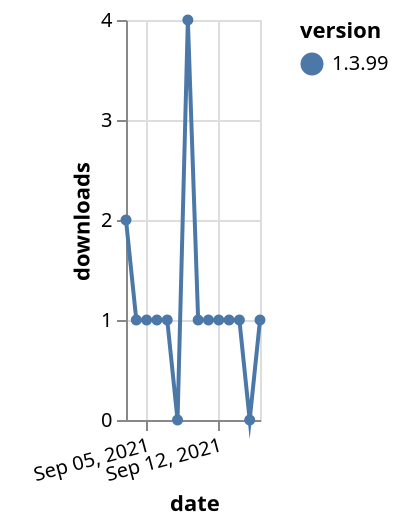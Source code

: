 {"$schema": "https://vega.github.io/schema/vega-lite/v5.json", "description": "A simple bar chart with embedded data.", "data": {"values": [{"date": "2021-09-03", "total": 510, "delta": 2, "version": "1.3.99"}, {"date": "2021-09-04", "total": 511, "delta": 1, "version": "1.3.99"}, {"date": "2021-09-05", "total": 512, "delta": 1, "version": "1.3.99"}, {"date": "2021-09-06", "total": 513, "delta": 1, "version": "1.3.99"}, {"date": "2021-09-07", "total": 514, "delta": 1, "version": "1.3.99"}, {"date": "2021-09-08", "total": 514, "delta": 0, "version": "1.3.99"}, {"date": "2021-09-09", "total": 518, "delta": 4, "version": "1.3.99"}, {"date": "2021-09-10", "total": 519, "delta": 1, "version": "1.3.99"}, {"date": "2021-09-11", "total": 520, "delta": 1, "version": "1.3.99"}, {"date": "2021-09-12", "total": 521, "delta": 1, "version": "1.3.99"}, {"date": "2021-09-13", "total": 522, "delta": 1, "version": "1.3.99"}, {"date": "2021-09-14", "total": 523, "delta": 1, "version": "1.3.99"}, {"date": "2021-09-15", "total": 523, "delta": 0, "version": "1.3.99"}, {"date": "2021-09-16", "total": 524, "delta": 1, "version": "1.3.99"}]}, "width": "container", "mark": {"type": "line", "point": {"filled": true}}, "encoding": {"x": {"field": "date", "type": "temporal", "timeUnit": "yearmonthdate", "title": "date", "axis": {"labelAngle": -15}}, "y": {"field": "delta", "type": "quantitative", "title": "downloads"}, "color": {"field": "version", "type": "nominal"}, "tooltip": {"field": "delta"}}}